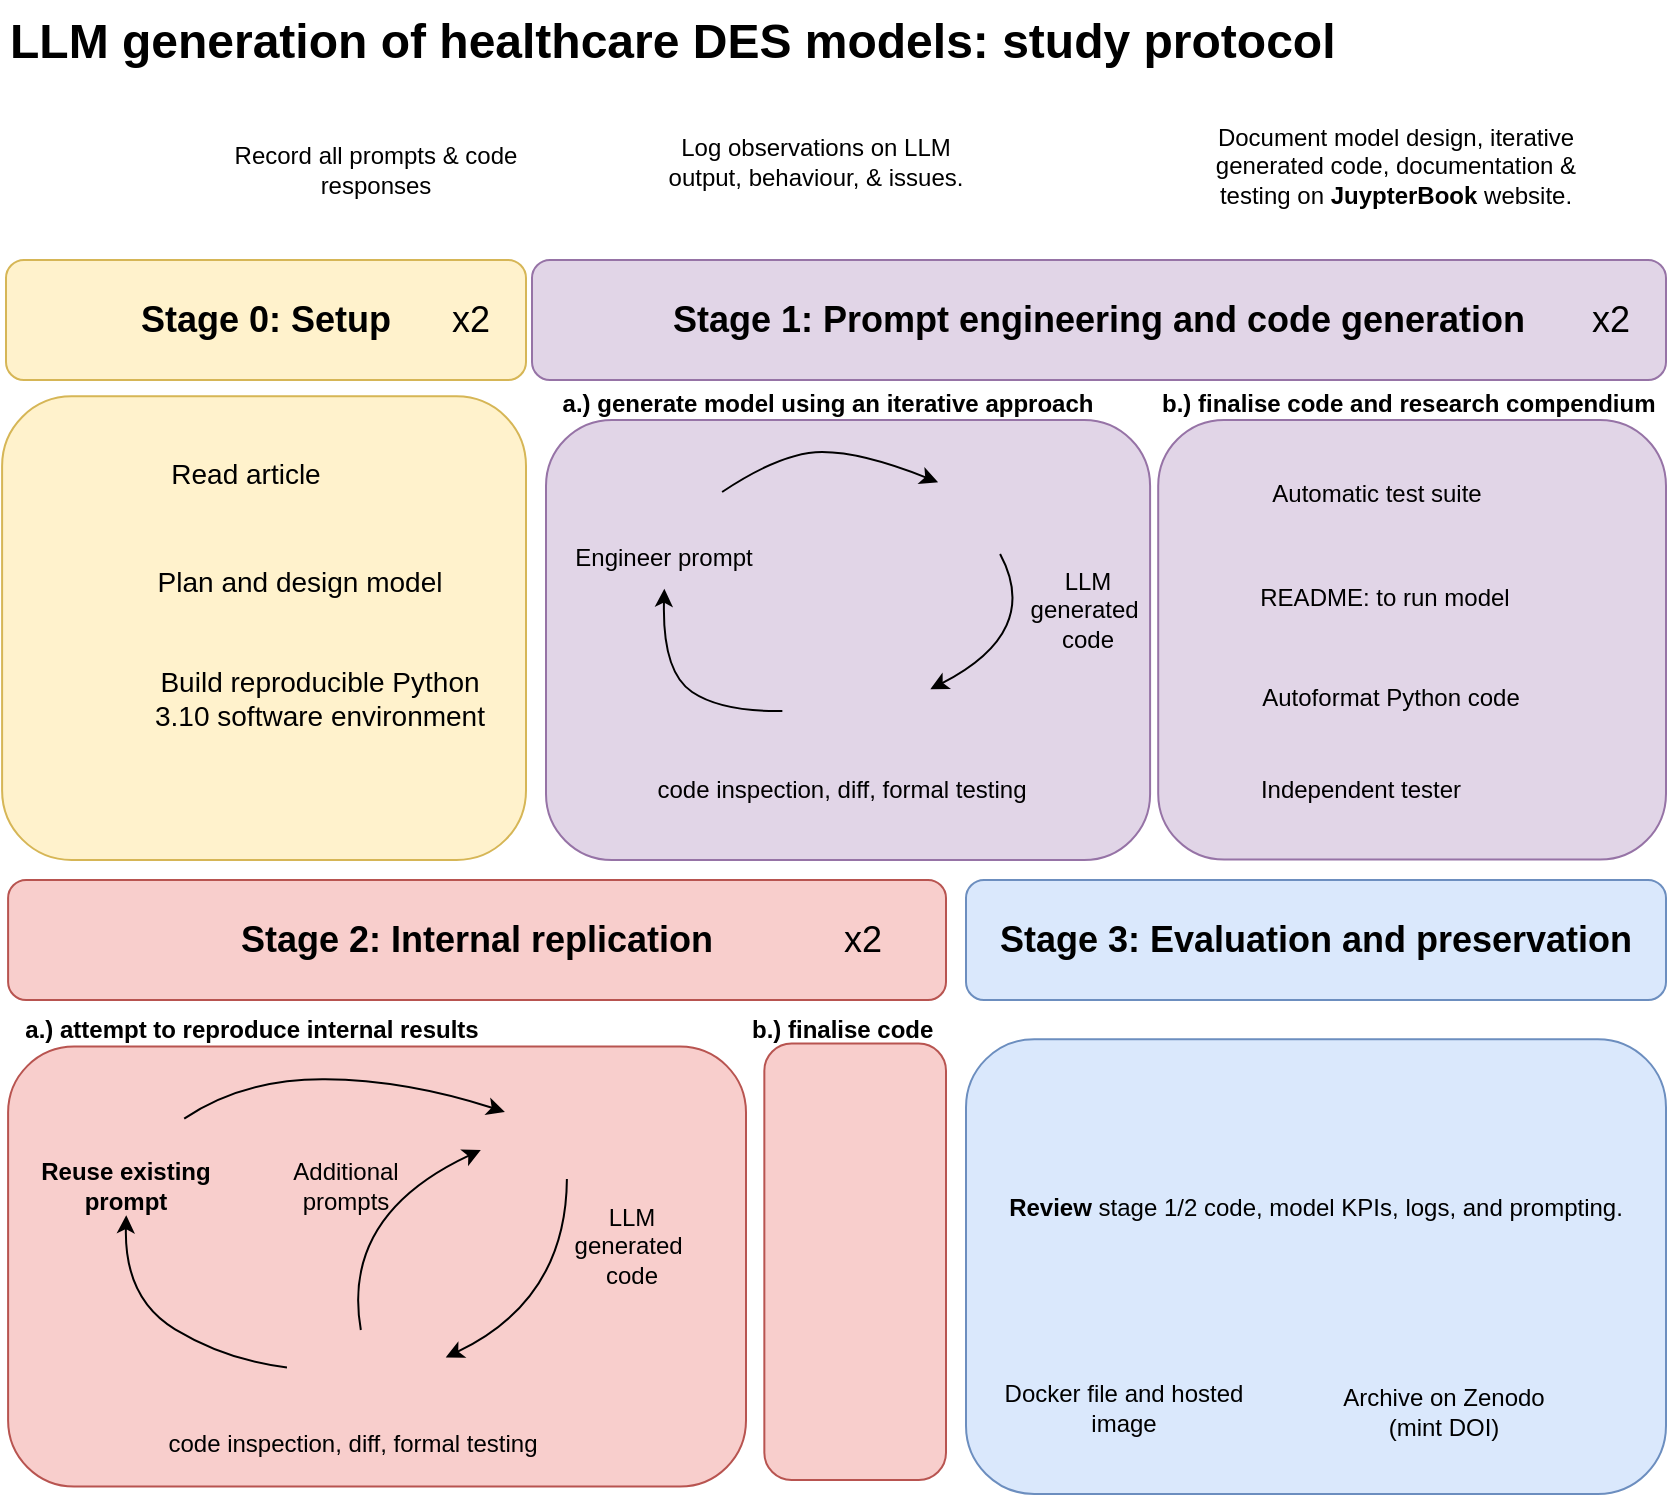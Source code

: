 <mxfile version="24.6.4" type="device">
  <diagram name="Page-1" id="w8LWoz87fvtsjzKu688Y">
    <mxGraphModel dx="2481" dy="1309" grid="1" gridSize="10" guides="1" tooltips="1" connect="1" arrows="1" fold="1" page="1" pageScale="1" pageWidth="1169" pageHeight="827" math="0" shadow="0">
      <root>
        <mxCell id="0" />
        <mxCell id="1" parent="0" />
        <mxCell id="XfSGeymA4cakWY5rj-nf-69" value="" style="rounded=1;whiteSpace=wrap;html=1;fillColor=#e1d5e7;strokeColor=#9673a6;" vertex="1" parent="1">
          <mxGeometry x="706.1" y="330" width="253.9" height="219.78" as="geometry" />
        </mxCell>
        <mxCell id="XfSGeymA4cakWY5rj-nf-13" value="" style="rounded=1;whiteSpace=wrap;html=1;fillColor=#fff2cc;strokeColor=#d6b656;" vertex="1" parent="1">
          <mxGeometry x="128.05" y="318.18" width="261.95" height="231.82" as="geometry" />
        </mxCell>
        <mxCell id="XfSGeymA4cakWY5rj-nf-1" value="&lt;h1 style=&quot;margin-top: 0px;&quot;&gt;LLM generation of healthcare DES models: study protocol&lt;br&gt;&lt;/h1&gt;" style="text;html=1;whiteSpace=wrap;overflow=hidden;rounded=0;" vertex="1" parent="1">
          <mxGeometry x="130" y="120" width="820" height="40" as="geometry" />
        </mxCell>
        <mxCell id="XfSGeymA4cakWY5rj-nf-2" value="&lt;font style=&quot;font-size: 18px;&quot;&gt;&lt;b&gt;Stage 0: Setup &lt;/b&gt;&lt;/font&gt;" style="rounded=1;whiteSpace=wrap;html=1;fillColor=#fff2cc;strokeColor=#d6b656;" vertex="1" parent="1">
          <mxGeometry x="130" y="250" width="260" height="60" as="geometry" />
        </mxCell>
        <mxCell id="XfSGeymA4cakWY5rj-nf-4" value="" style="shape=image;verticalLabelPosition=bottom;labelBackgroundColor=default;verticalAlign=top;aspect=fixed;imageAspect=0;image=https://uxwing.com/wp-content/themes/uxwing/download/arts-graphic-shapes/designer-artist-icon.png;" vertex="1" parent="1">
          <mxGeometry x="138" y="382.28" width="52" height="46.72" as="geometry" />
        </mxCell>
        <mxCell id="XfSGeymA4cakWY5rj-nf-10" value="" style="shape=image;verticalLabelPosition=bottom;labelBackgroundColor=default;verticalAlign=top;aspect=fixed;imageAspect=0;image=https://uxwing.com/wp-content/themes/uxwing/download/clothes-and-accessories/spectacles-icon.png;" vertex="1" parent="1">
          <mxGeometry x="138" y="338.56" width="52" height="33.32" as="geometry" />
        </mxCell>
        <mxCell id="XfSGeymA4cakWY5rj-nf-11" value="&lt;font style=&quot;font-size: 14px;&quot;&gt;Read article&lt;/font&gt;" style="text;html=1;align=center;verticalAlign=middle;whiteSpace=wrap;rounded=0;" vertex="1" parent="1">
          <mxGeometry x="200" y="341.88" width="100" height="30" as="geometry" />
        </mxCell>
        <mxCell id="XfSGeymA4cakWY5rj-nf-12" value="&lt;font style=&quot;font-size: 14px;&quot;&gt;Plan and design model&lt;/font&gt;" style="text;html=1;align=center;verticalAlign=middle;whiteSpace=wrap;rounded=0;" vertex="1" parent="1">
          <mxGeometry x="187.42" y="396.2" width="180" height="30" as="geometry" />
        </mxCell>
        <mxCell id="XfSGeymA4cakWY5rj-nf-20" value="" style="group" vertex="1" connectable="0" parent="1">
          <mxGeometry x="340" y="256.72" width="48.05" height="46.55" as="geometry" />
        </mxCell>
        <mxCell id="XfSGeymA4cakWY5rj-nf-18" value="" style="shape=image;verticalLabelPosition=bottom;labelBackgroundColor=default;verticalAlign=top;aspect=fixed;imageAspect=0;image=https://uxwing.com/wp-content/themes/uxwing/download/arrow-direction/forward-restore-icon.png;" vertex="1" parent="XfSGeymA4cakWY5rj-nf-20">
          <mxGeometry width="48.05" height="46.55" as="geometry" />
        </mxCell>
        <mxCell id="XfSGeymA4cakWY5rj-nf-19" value="&lt;div align=&quot;left&quot;&gt;&lt;font style=&quot;font-size: 18px;&quot;&gt;x2&lt;/font&gt;&lt;/div&gt;" style="text;html=1;align=left;verticalAlign=middle;whiteSpace=wrap;rounded=0;" vertex="1" parent="XfSGeymA4cakWY5rj-nf-20">
          <mxGeometry x="11" y="8.28" width="30" height="30" as="geometry" />
        </mxCell>
        <mxCell id="XfSGeymA4cakWY5rj-nf-21" value="&lt;font style=&quot;font-size: 18px;&quot;&gt;&lt;b&gt;Stage 1: Prompt engineering and code generation &lt;/b&gt;&lt;/font&gt;" style="rounded=1;whiteSpace=wrap;html=1;fillColor=#e1d5e7;strokeColor=#9673a6;" vertex="1" parent="1">
          <mxGeometry x="393" y="250" width="567" height="60" as="geometry" />
        </mxCell>
        <mxCell id="XfSGeymA4cakWY5rj-nf-22" value="" style="rounded=1;whiteSpace=wrap;html=1;fillColor=#e1d5e7;strokeColor=#9673a6;" vertex="1" parent="1">
          <mxGeometry x="400" y="330" width="302.05" height="220" as="geometry" />
        </mxCell>
        <mxCell id="XfSGeymA4cakWY5rj-nf-24" value="&lt;font style=&quot;font-size: 18px;&quot;&gt;&lt;b&gt;Stage 2: Internal replication &lt;/b&gt;&lt;/font&gt;" style="rounded=1;whiteSpace=wrap;html=1;fillColor=#f8cecc;strokeColor=#b85450;" vertex="1" parent="1">
          <mxGeometry x="131.05" y="560" width="468.95" height="60" as="geometry" />
        </mxCell>
        <mxCell id="XfSGeymA4cakWY5rj-nf-26" value="" style="shape=image;verticalLabelPosition=bottom;labelBackgroundColor=default;verticalAlign=top;aspect=fixed;imageAspect=0;image=https://uxwing.com/wp-content/themes/uxwing/download/editing-user-action/edit-list-icon.png;" vertex="1" parent="1">
          <mxGeometry x="130" y="180" width="44.88" height="51.52" as="geometry" />
        </mxCell>
        <mxCell id="XfSGeymA4cakWY5rj-nf-28" value="Record all prompts &amp;amp; code responses " style="text;html=1;align=center;verticalAlign=middle;whiteSpace=wrap;rounded=0;" vertex="1" parent="1">
          <mxGeometry x="240" y="180" width="150" height="50" as="geometry" />
        </mxCell>
        <mxCell id="XfSGeymA4cakWY5rj-nf-30" value="" style="shape=image;verticalLabelPosition=bottom;labelBackgroundColor=default;verticalAlign=top;aspect=fixed;imageAspect=0;image=https://uxwing.com/wp-content/themes/uxwing/download/file-and-folder-type/diary-icon.png;" vertex="1" parent="1">
          <mxGeometry x="420" y="180" width="34.13" height="45.5" as="geometry" />
        </mxCell>
        <mxCell id="XfSGeymA4cakWY5rj-nf-31" value="Log observations on LLM output, behaviour, &amp;amp; issues." style="text;html=1;align=center;verticalAlign=middle;whiteSpace=wrap;rounded=0;" vertex="1" parent="1">
          <mxGeometry x="460" y="175.5" width="150" height="50" as="geometry" />
        </mxCell>
        <mxCell id="XfSGeymA4cakWY5rj-nf-32" value="" style="shape=image;verticalLabelPosition=bottom;labelBackgroundColor=default;verticalAlign=top;aspect=fixed;imageAspect=0;image=https://uxwing.com/wp-content/themes/uxwing/download/banking-finance/computer-report-icon.png;" vertex="1" parent="1">
          <mxGeometry x="652" y="179.2" width="62" height="51.59" as="geometry" />
        </mxCell>
        <mxCell id="XfSGeymA4cakWY5rj-nf-33" value="Document model design, iterative generated code, documentation &amp;amp; testing on &lt;b&gt;JuypterBook&lt;/b&gt; website." style="text;html=1;align=center;verticalAlign=middle;whiteSpace=wrap;rounded=0;" vertex="1" parent="1">
          <mxGeometry x="720" y="177.75" width="210" height="50" as="geometry" />
        </mxCell>
        <mxCell id="XfSGeymA4cakWY5rj-nf-35" value="&lt;b&gt;a.) generate model using an iterative approach&lt;br&gt;&lt;/b&gt;" style="text;html=1;align=center;verticalAlign=middle;whiteSpace=wrap;rounded=0;" vertex="1" parent="1">
          <mxGeometry x="402" y="306.55" width="278" height="30" as="geometry" />
        </mxCell>
        <mxCell id="XfSGeymA4cakWY5rj-nf-37" value="" style="shape=image;verticalLabelPosition=bottom;labelBackgroundColor=default;verticalAlign=top;aspect=fixed;imageAspect=0;image=https://uxwing.com/wp-content/themes/uxwing/download/logistics-shipping-delivery/boxes-icon.png;" vertex="1" parent="1">
          <mxGeometry x="138.0" y="444" width="49.42" height="50" as="geometry" />
        </mxCell>
        <mxCell id="XfSGeymA4cakWY5rj-nf-38" value="&lt;font style=&quot;font-size: 14px;&quot;&gt;Build reproducible Python 3.10 software environment&lt;/font&gt;" style="text;html=1;align=center;verticalAlign=middle;whiteSpace=wrap;rounded=0;" vertex="1" parent="1">
          <mxGeometry x="197.42" y="453.93" width="180" height="30" as="geometry" />
        </mxCell>
        <mxCell id="XfSGeymA4cakWY5rj-nf-40" value="&lt;div&gt;Automatic test suite&lt;/div&gt;" style="text;html=1;align=center;verticalAlign=middle;whiteSpace=wrap;rounded=0;" vertex="1" parent="1">
          <mxGeometry x="756.1" y="352.29" width="118.5" height="30" as="geometry" />
        </mxCell>
        <mxCell id="XfSGeymA4cakWY5rj-nf-41" value="" style="shape=image;verticalLabelPosition=bottom;labelBackgroundColor=default;verticalAlign=top;aspect=fixed;imageAspect=0;image=https://uxwing.com/wp-content/themes/uxwing/download/internet-network-technology/robot-line-icon.png;" vertex="1" parent="1">
          <mxGeometry x="596.05" y="350.02" width="62" height="46.98" as="geometry" />
        </mxCell>
        <mxCell id="XfSGeymA4cakWY5rj-nf-43" value="" style="shape=image;verticalLabelPosition=bottom;labelBackgroundColor=default;verticalAlign=top;aspect=fixed;imageAspect=0;image=https://uxwing.com/wp-content/themes/uxwing/download/medical-science-lab/laboratory-microscope-icon.png;" vertex="1" parent="1">
          <mxGeometry x="562.3" y="456" width="29.88" height="32.41" as="geometry" />
        </mxCell>
        <mxCell id="XfSGeymA4cakWY5rj-nf-44" value="" style="shape=image;verticalLabelPosition=bottom;labelBackgroundColor=default;verticalAlign=top;aspect=fixed;imageAspect=0;image=https://uxwing.com/wp-content/themes/uxwing/download/file-and-folder-type/audit-report-survey-icon.png;" vertex="1" parent="1">
          <mxGeometry x="518.18" y="454.3" width="33.88" height="41.7" as="geometry" />
        </mxCell>
        <mxCell id="XfSGeymA4cakWY5rj-nf-45" value="" style="shape=image;verticalLabelPosition=bottom;labelBackgroundColor=default;verticalAlign=top;aspect=fixed;imageAspect=0;image=https://uxwing.com/wp-content/themes/uxwing/download/tools-equipment-construction/settings-line-icon.png;" vertex="1" parent="1">
          <mxGeometry x="712.13" y="350.28" width="46.1" height="36.01" as="geometry" />
        </mxCell>
        <mxCell id="XfSGeymA4cakWY5rj-nf-58" value="" style="endArrow=classic;html=1;rounded=0;curved=1;" edge="1" parent="1" target="XfSGeymA4cakWY5rj-nf-41">
          <mxGeometry width="50" height="50" relative="1" as="geometry">
            <mxPoint x="488.05" y="366" as="sourcePoint" />
            <mxPoint x="542.18" y="329.81" as="targetPoint" />
            <Array as="points">
              <mxPoint x="518.05" y="346" />
              <mxPoint x="558.05" y="346" />
            </Array>
          </mxGeometry>
        </mxCell>
        <mxCell id="XfSGeymA4cakWY5rj-nf-60" value="&lt;div&gt;Engineer prompt&lt;/div&gt;" style="text;html=1;align=center;verticalAlign=middle;whiteSpace=wrap;rounded=0;" vertex="1" parent="1">
          <mxGeometry x="409.17" y="384.34" width="100" height="30" as="geometry" />
        </mxCell>
        <mxCell id="XfSGeymA4cakWY5rj-nf-61" value="" style="shape=image;verticalLabelPosition=bottom;labelBackgroundColor=default;verticalAlign=top;aspect=fixed;imageAspect=0;image=https://uxwing.com/wp-content/themes/uxwing/download/editing-user-action/edit-list-icon.png;" vertex="1" parent="1">
          <mxGeometry x="441.45" y="349.02" width="33.21" height="38.12" as="geometry" />
        </mxCell>
        <mxCell id="XfSGeymA4cakWY5rj-nf-62" value="" style="endArrow=classic;html=1;rounded=0;curved=1;exitX=0.5;exitY=1;exitDx=0;exitDy=0;" edge="1" parent="1" source="XfSGeymA4cakWY5rj-nf-41" target="XfSGeymA4cakWY5rj-nf-43">
          <mxGeometry width="50" height="50" relative="1" as="geometry">
            <mxPoint x="632.05" y="395.94" as="sourcePoint" />
            <mxPoint x="740.05" y="391.94" as="targetPoint" />
            <Array as="points">
              <mxPoint x="648.05" y="436" />
            </Array>
          </mxGeometry>
        </mxCell>
        <mxCell id="XfSGeymA4cakWY5rj-nf-63" value="&lt;div&gt;LLM&lt;br&gt;&lt;/div&gt;&lt;div&gt;generated&amp;nbsp;&lt;/div&gt;&lt;div&gt;code&lt;/div&gt;" style="text;html=1;align=center;verticalAlign=middle;whiteSpace=wrap;rounded=0;" vertex="1" parent="1">
          <mxGeometry x="621.05" y="410.0" width="100" height="30" as="geometry" />
        </mxCell>
        <mxCell id="XfSGeymA4cakWY5rj-nf-65" value="code inspection, diff, formal testing" style="text;html=1;align=center;verticalAlign=middle;whiteSpace=wrap;rounded=0;" vertex="1" parent="1">
          <mxGeometry x="454.13" y="499.78" width="188.05" height="30" as="geometry" />
        </mxCell>
        <mxCell id="XfSGeymA4cakWY5rj-nf-68" value="" style="endArrow=classic;html=1;rounded=0;curved=1;entryX=0.5;entryY=1;entryDx=0;entryDy=0;" edge="1" parent="1" source="XfSGeymA4cakWY5rj-nf-44" target="XfSGeymA4cakWY5rj-nf-60">
          <mxGeometry width="50" height="50" relative="1" as="geometry">
            <mxPoint x="473.17" y="456" as="sourcePoint" />
            <mxPoint x="424.17" y="519" as="targetPoint" />
            <Array as="points">
              <mxPoint x="488.05" y="476" />
              <mxPoint x="458.05" y="456" />
            </Array>
          </mxGeometry>
        </mxCell>
        <mxCell id="XfSGeymA4cakWY5rj-nf-70" value="&lt;b&gt;b.) finalise code and research compendium&lt;br&gt;&lt;/b&gt;" style="text;html=1;align=left;verticalAlign=middle;whiteSpace=wrap;rounded=0;" vertex="1" parent="1">
          <mxGeometry x="706.1" y="306.55" width="250" height="30" as="geometry" />
        </mxCell>
        <mxCell id="XfSGeymA4cakWY5rj-nf-71" value="" style="group" vertex="1" connectable="0" parent="1">
          <mxGeometry x="910" y="256.72" width="48.05" height="46.55" as="geometry" />
        </mxCell>
        <mxCell id="XfSGeymA4cakWY5rj-nf-72" value="" style="shape=image;verticalLabelPosition=bottom;labelBackgroundColor=default;verticalAlign=top;aspect=fixed;imageAspect=0;image=https://uxwing.com/wp-content/themes/uxwing/download/arrow-direction/forward-restore-icon.png;" vertex="1" parent="XfSGeymA4cakWY5rj-nf-71">
          <mxGeometry width="48.05" height="46.55" as="geometry" />
        </mxCell>
        <mxCell id="XfSGeymA4cakWY5rj-nf-73" value="&lt;div align=&quot;left&quot;&gt;&lt;font style=&quot;font-size: 18px;&quot;&gt;x2&lt;/font&gt;&lt;/div&gt;" style="text;html=1;align=left;verticalAlign=middle;whiteSpace=wrap;rounded=0;" vertex="1" parent="XfSGeymA4cakWY5rj-nf-71">
          <mxGeometry x="11" y="8.28" width="30" height="30" as="geometry" />
        </mxCell>
        <mxCell id="XfSGeymA4cakWY5rj-nf-74" value="" style="shape=image;verticalLabelPosition=bottom;labelBackgroundColor=default;verticalAlign=top;aspect=fixed;imageAspect=0;image=https://uxwing.com/wp-content/themes/uxwing/download/file-and-folder-type/diary-icon.png;" vertex="1" parent="1">
          <mxGeometry x="718.11" y="396.2" width="34.13" height="45.5" as="geometry" />
        </mxCell>
        <mxCell id="XfSGeymA4cakWY5rj-nf-75" value="README: to run model" style="text;html=1;align=center;verticalAlign=middle;whiteSpace=wrap;rounded=0;" vertex="1" parent="1">
          <mxGeometry x="752.7" y="403.96" width="133.4" height="30" as="geometry" />
        </mxCell>
        <mxCell id="XfSGeymA4cakWY5rj-nf-76" value="" style="shape=image;verticalLabelPosition=bottom;labelBackgroundColor=default;verticalAlign=top;aspect=fixed;imageAspect=0;image=https://uxwing.com/wp-content/themes/uxwing/download/household-and-furniture/housekeeping-icon.png;" vertex="1" parent="1">
          <mxGeometry x="718.11" y="449.78" width="42.13" height="40" as="geometry" />
        </mxCell>
        <mxCell id="XfSGeymA4cakWY5rj-nf-77" value="Autoformat Python code" style="text;html=1;align=center;verticalAlign=middle;whiteSpace=wrap;rounded=0;" vertex="1" parent="1">
          <mxGeometry x="756.1" y="453.93" width="133.4" height="30" as="geometry" />
        </mxCell>
        <mxCell id="XfSGeymA4cakWY5rj-nf-79" value="" style="shape=image;verticalLabelPosition=bottom;labelBackgroundColor=default;verticalAlign=top;aspect=fixed;imageAspect=0;image=https://uxwing.com/wp-content/themes/uxwing/download/medical-science-lab/laboratory-microscope-icon.png;" vertex="1" parent="1">
          <mxGeometry x="719.63" y="494.78" width="39.1" height="42.41" as="geometry" />
        </mxCell>
        <mxCell id="XfSGeymA4cakWY5rj-nf-80" value="Independent tester" style="text;html=1;align=center;verticalAlign=middle;whiteSpace=wrap;rounded=0;" vertex="1" parent="1">
          <mxGeometry x="741.2" y="499.78" width="133.4" height="30" as="geometry" />
        </mxCell>
        <mxCell id="XfSGeymA4cakWY5rj-nf-87" value="" style="group" vertex="1" connectable="0" parent="1">
          <mxGeometry x="536" y="566.72" width="48.05" height="46.55" as="geometry" />
        </mxCell>
        <mxCell id="XfSGeymA4cakWY5rj-nf-88" value="" style="shape=image;verticalLabelPosition=bottom;labelBackgroundColor=default;verticalAlign=top;aspect=fixed;imageAspect=0;image=https://uxwing.com/wp-content/themes/uxwing/download/arrow-direction/forward-restore-icon.png;" vertex="1" parent="XfSGeymA4cakWY5rj-nf-87">
          <mxGeometry width="48.05" height="46.55" as="geometry" />
        </mxCell>
        <mxCell id="XfSGeymA4cakWY5rj-nf-89" value="&lt;div align=&quot;left&quot;&gt;&lt;font style=&quot;font-size: 18px;&quot;&gt;x2&lt;/font&gt;&lt;/div&gt;" style="text;html=1;align=left;verticalAlign=middle;whiteSpace=wrap;rounded=0;" vertex="1" parent="XfSGeymA4cakWY5rj-nf-87">
          <mxGeometry x="11" y="8.28" width="30" height="30" as="geometry" />
        </mxCell>
        <mxCell id="XfSGeymA4cakWY5rj-nf-94" value="" style="rounded=1;whiteSpace=wrap;html=1;fillColor=#f8cecc;strokeColor=#b85450;" vertex="1" parent="1">
          <mxGeometry x="509.17" y="641.73" width="90.83" height="218.27" as="geometry" />
        </mxCell>
        <mxCell id="XfSGeymA4cakWY5rj-nf-95" value="" style="rounded=1;whiteSpace=wrap;html=1;fillColor=#f8cecc;strokeColor=#b85450;" vertex="1" parent="1">
          <mxGeometry x="131.05" y="643.28" width="368.95" height="220" as="geometry" />
        </mxCell>
        <mxCell id="XfSGeymA4cakWY5rj-nf-97" value="" style="shape=image;verticalLabelPosition=bottom;labelBackgroundColor=default;verticalAlign=top;aspect=fixed;imageAspect=0;image=https://uxwing.com/wp-content/themes/uxwing/download/internet-network-technology/robot-line-icon.png;" vertex="1" parent="1">
          <mxGeometry x="379.45" y="662.5" width="62" height="46.98" as="geometry" />
        </mxCell>
        <mxCell id="XfSGeymA4cakWY5rj-nf-98" value="" style="shape=image;verticalLabelPosition=bottom;labelBackgroundColor=default;verticalAlign=top;aspect=fixed;imageAspect=0;image=https://uxwing.com/wp-content/themes/uxwing/download/medical-science-lab/laboratory-microscope-icon.png;" vertex="1" parent="1">
          <mxGeometry x="320.0" y="789.64" width="29.88" height="32.41" as="geometry" />
        </mxCell>
        <mxCell id="XfSGeymA4cakWY5rj-nf-99" value="" style="shape=image;verticalLabelPosition=bottom;labelBackgroundColor=default;verticalAlign=top;aspect=fixed;imageAspect=0;image=https://uxwing.com/wp-content/themes/uxwing/download/file-and-folder-type/audit-report-survey-icon.png;" vertex="1" parent="1">
          <mxGeometry x="270.48" y="785.0" width="33.88" height="41.7" as="geometry" />
        </mxCell>
        <mxCell id="XfSGeymA4cakWY5rj-nf-100" value="" style="shape=image;verticalLabelPosition=bottom;labelBackgroundColor=default;verticalAlign=top;aspect=fixed;imageAspect=0;image=https://uxwing.com/wp-content/themes/uxwing/download/tools-equipment-construction/settings-line-icon.png;" vertex="1" parent="1">
          <mxGeometry x="531.54" y="650.0" width="46.1" height="36.01" as="geometry" />
        </mxCell>
        <mxCell id="XfSGeymA4cakWY5rj-nf-101" value="" style="endArrow=classic;html=1;rounded=0;curved=1;" edge="1" parent="1" target="XfSGeymA4cakWY5rj-nf-97">
          <mxGeometry width="50" height="50" relative="1" as="geometry">
            <mxPoint x="219.1" y="679.28" as="sourcePoint" />
            <mxPoint x="273.23" y="643.09" as="targetPoint" />
            <Array as="points">
              <mxPoint x="249.1" y="659.28" />
              <mxPoint x="330" y="660" />
            </Array>
          </mxGeometry>
        </mxCell>
        <mxCell id="XfSGeymA4cakWY5rj-nf-102" value="&lt;b&gt;Reuse existing prompt&lt;/b&gt;" style="text;html=1;align=center;verticalAlign=middle;whiteSpace=wrap;rounded=0;" vertex="1" parent="1">
          <mxGeometry x="140.22" y="697.62" width="99.78" height="30" as="geometry" />
        </mxCell>
        <mxCell id="XfSGeymA4cakWY5rj-nf-103" value="" style="shape=image;verticalLabelPosition=bottom;labelBackgroundColor=default;verticalAlign=top;aspect=fixed;imageAspect=0;image=https://uxwing.com/wp-content/themes/uxwing/download/editing-user-action/edit-list-icon.png;" vertex="1" parent="1">
          <mxGeometry x="172.5" y="662.3" width="33.21" height="38.12" as="geometry" />
        </mxCell>
        <mxCell id="XfSGeymA4cakWY5rj-nf-104" value="" style="endArrow=classic;html=1;rounded=0;curved=1;exitX=0.5;exitY=1;exitDx=0;exitDy=0;" edge="1" parent="1" source="XfSGeymA4cakWY5rj-nf-97" target="XfSGeymA4cakWY5rj-nf-98">
          <mxGeometry width="50" height="50" relative="1" as="geometry">
            <mxPoint x="363.1" y="709.22" as="sourcePoint" />
            <mxPoint x="471.1" y="705.22" as="targetPoint" />
            <Array as="points">
              <mxPoint x="410" y="770" />
            </Array>
          </mxGeometry>
        </mxCell>
        <mxCell id="XfSGeymA4cakWY5rj-nf-105" value="&lt;div&gt;LLM&lt;br&gt;&lt;/div&gt;&lt;div&gt;generated&amp;nbsp;&lt;/div&gt;&lt;div&gt;code&lt;/div&gt;" style="text;html=1;align=center;verticalAlign=middle;whiteSpace=wrap;rounded=0;" vertex="1" parent="1">
          <mxGeometry x="393.0" y="727.62" width="100" height="30" as="geometry" />
        </mxCell>
        <mxCell id="XfSGeymA4cakWY5rj-nf-106" value="code inspection, diff, formal testing" style="text;html=1;align=center;verticalAlign=middle;whiteSpace=wrap;rounded=0;" vertex="1" parent="1">
          <mxGeometry x="207.42" y="827" width="192.58" height="30" as="geometry" />
        </mxCell>
        <mxCell id="XfSGeymA4cakWY5rj-nf-107" value="" style="endArrow=classic;html=1;rounded=0;curved=1;entryX=0.5;entryY=1;entryDx=0;entryDy=0;" edge="1" parent="1" source="XfSGeymA4cakWY5rj-nf-99" target="XfSGeymA4cakWY5rj-nf-102">
          <mxGeometry width="50" height="50" relative="1" as="geometry">
            <mxPoint x="204.22" y="769.28" as="sourcePoint" />
            <mxPoint x="155.22" y="832.28" as="targetPoint" />
            <Array as="points">
              <mxPoint x="240" y="800" />
              <mxPoint x="189.1" y="769.28" />
            </Array>
          </mxGeometry>
        </mxCell>
        <mxCell id="XfSGeymA4cakWY5rj-nf-108" value="" style="shape=image;verticalLabelPosition=bottom;labelBackgroundColor=default;verticalAlign=top;aspect=fixed;imageAspect=0;image=https://uxwing.com/wp-content/themes/uxwing/download/file-and-folder-type/diary-icon.png;" vertex="1" parent="1">
          <mxGeometry x="537.52" y="697.62" width="34.13" height="45.5" as="geometry" />
        </mxCell>
        <mxCell id="XfSGeymA4cakWY5rj-nf-110" value="" style="shape=image;verticalLabelPosition=bottom;labelBackgroundColor=default;verticalAlign=top;aspect=fixed;imageAspect=0;image=https://uxwing.com/wp-content/themes/uxwing/download/household-and-furniture/housekeeping-icon.png;" vertex="1" parent="1">
          <mxGeometry x="536.0" y="757.62" width="42.13" height="40" as="geometry" />
        </mxCell>
        <mxCell id="XfSGeymA4cakWY5rj-nf-112" value="" style="shape=image;verticalLabelPosition=bottom;labelBackgroundColor=default;verticalAlign=top;aspect=fixed;imageAspect=0;image=https://uxwing.com/wp-content/themes/uxwing/download/medical-science-lab/laboratory-microscope-icon.png;" vertex="1" parent="1">
          <mxGeometry x="537.52" y="800.0" width="39.1" height="42.41" as="geometry" />
        </mxCell>
        <mxCell id="XfSGeymA4cakWY5rj-nf-114" value="&lt;b&gt;a.) attempt to reproduce internal results&lt;/b&gt;" style="text;html=1;align=center;verticalAlign=middle;whiteSpace=wrap;rounded=0;" vertex="1" parent="1">
          <mxGeometry x="128" y="620" width="250" height="30" as="geometry" />
        </mxCell>
        <mxCell id="XfSGeymA4cakWY5rj-nf-122" value="" style="endArrow=classic;html=1;rounded=0;curved=1;exitX=0.5;exitY=1;exitDx=0;exitDy=0;" edge="1" parent="1">
          <mxGeometry width="50" height="50" relative="1" as="geometry">
            <mxPoint x="307.42" y="785" as="sourcePoint" />
            <mxPoint x="367.42" y="695" as="targetPoint" />
            <Array as="points">
              <mxPoint x="297.42" y="727.76" />
            </Array>
          </mxGeometry>
        </mxCell>
        <mxCell id="XfSGeymA4cakWY5rj-nf-123" value="Additional prompts" style="text;html=1;align=center;verticalAlign=middle;whiteSpace=wrap;rounded=0;" vertex="1" parent="1">
          <mxGeometry x="249.88" y="697.62" width="100" height="30" as="geometry" />
        </mxCell>
        <mxCell id="XfSGeymA4cakWY5rj-nf-125" value="&lt;b&gt;b.) finalise code&lt;br&gt;&lt;/b&gt;" style="text;html=1;align=left;verticalAlign=middle;whiteSpace=wrap;rounded=0;" vertex="1" parent="1">
          <mxGeometry x="501.02" y="620" width="100" height="30" as="geometry" />
        </mxCell>
        <mxCell id="XfSGeymA4cakWY5rj-nf-126" value="&lt;font style=&quot;font-size: 18px;&quot;&gt;&lt;b&gt;Stage 3: Evaluation and preservation &lt;/b&gt;&lt;/font&gt;" style="rounded=1;whiteSpace=wrap;html=1;fillColor=#dae8fc;strokeColor=#6c8ebf;" vertex="1" parent="1">
          <mxGeometry x="610" y="560" width="350" height="60" as="geometry" />
        </mxCell>
        <mxCell id="XfSGeymA4cakWY5rj-nf-131" value="" style="rounded=1;whiteSpace=wrap;html=1;fillColor=#dae8fc;strokeColor=#6c8ebf;" vertex="1" parent="1">
          <mxGeometry x="610" y="639.59" width="350" height="227.38" as="geometry" />
        </mxCell>
        <mxCell id="XfSGeymA4cakWY5rj-nf-132" value="" style="shape=image;verticalLabelPosition=bottom;labelBackgroundColor=default;verticalAlign=top;aspect=fixed;imageAspect=0;image=https://uxwing.com/wp-content/themes/uxwing/download/web-app-development/coding-icon.png;" vertex="1" parent="1">
          <mxGeometry x="627.85" y="660.42" width="53.61" height="40" as="geometry" />
        </mxCell>
        <mxCell id="XfSGeymA4cakWY5rj-nf-133" value="" style="shape=image;verticalLabelPosition=bottom;labelBackgroundColor=default;verticalAlign=top;aspect=fixed;imageAspect=0;image=https://uxwing.com/wp-content/themes/uxwing/download/file-and-folder-type/diary-icon.png;" vertex="1" parent="1">
          <mxGeometry x="807.94" y="654.92" width="34.13" height="45.5" as="geometry" />
        </mxCell>
        <mxCell id="XfSGeymA4cakWY5rj-nf-134" value="" style="shape=image;verticalLabelPosition=bottom;labelBackgroundColor=default;verticalAlign=top;aspect=fixed;imageAspect=0;image=https://uxwing.com/wp-content/themes/uxwing/download/editing-user-action/edit-list-icon.png;" vertex="1" parent="1">
          <mxGeometry x="886.1" y="657.25" width="33.21" height="38.12" as="geometry" />
        </mxCell>
        <mxCell id="XfSGeymA4cakWY5rj-nf-135" value="&lt;b&gt;Review &lt;/b&gt;stage 1/2 code, model KPIs, logs, and prompting. " style="text;html=1;align=center;verticalAlign=middle;whiteSpace=wrap;rounded=0;" vertex="1" parent="1">
          <mxGeometry x="610" y="709.48" width="350" height="30" as="geometry" />
        </mxCell>
        <mxCell id="XfSGeymA4cakWY5rj-nf-137" value="" style="shape=image;verticalLabelPosition=bottom;labelBackgroundColor=default;verticalAlign=top;aspect=fixed;imageAspect=0;image=https://uxwing.com/wp-content/themes/uxwing/download/business-professional-services/column-chart-icon.png;" vertex="1" parent="1">
          <mxGeometry x="713.93" y="657.25" width="50" height="43.17" as="geometry" />
        </mxCell>
        <mxCell id="XfSGeymA4cakWY5rj-nf-138" value="" style="shape=image;verticalLabelPosition=bottom;labelBackgroundColor=default;verticalAlign=top;aspect=fixed;imageAspect=0;image=https://uxwing.com/wp-content/themes/uxwing/download/communication-chat-call/archive-line-icon.png;" vertex="1" parent="1">
          <mxGeometry x="823.4" y="751.55" width="51.2" height="46.06" as="geometry" />
        </mxCell>
        <mxCell id="XfSGeymA4cakWY5rj-nf-139" value="" style="shape=image;verticalLabelPosition=bottom;labelBackgroundColor=default;verticalAlign=top;aspect=fixed;imageAspect=0;image=https://uxwing.com/wp-content/themes/uxwing/download/domain-hosting/cloud-data-download-icon.png;" vertex="1" parent="1">
          <mxGeometry x="656.05" y="743.12" width="62" height="54.49" as="geometry" />
        </mxCell>
        <mxCell id="XfSGeymA4cakWY5rj-nf-142" value="Docker file and hosted image" style="text;html=1;align=center;verticalAlign=middle;whiteSpace=wrap;rounded=0;" vertex="1" parent="1">
          <mxGeometry x="627.85" y="807.89" width="122.15" height="32.11" as="geometry" />
        </mxCell>
        <mxCell id="XfSGeymA4cakWY5rj-nf-143" value="Archive on Zenodo (mint DOI)" style="text;html=1;align=center;verticalAlign=middle;whiteSpace=wrap;rounded=0;" vertex="1" parent="1">
          <mxGeometry x="787.85" y="810.3" width="122.15" height="32.11" as="geometry" />
        </mxCell>
        <mxCell id="XfSGeymA4cakWY5rj-nf-145" value="" style="shape=image;verticalLabelPosition=bottom;labelBackgroundColor=default;verticalAlign=top;aspect=fixed;imageAspect=0;image=https://uxwing.com/wp-content/themes/uxwing/download/internet-network-technology/robot-line-icon.png;" vertex="1" parent="1">
          <mxGeometry x="178" y="179.2" width="62" height="46.98" as="geometry" />
        </mxCell>
        <mxCell id="XfSGeymA4cakWY5rj-nf-146" value="" style="shape=image;verticalLabelPosition=bottom;labelBackgroundColor=default;verticalAlign=top;aspect=fixed;imageAspect=0;image=https://uxwing.com/wp-content/themes/uxwing/download/communication-chat-call/speech-bubble-line-icon.png;" vertex="1" parent="1">
          <mxGeometry x="213.88" y="160.0" width="36" height="39.56" as="geometry" />
        </mxCell>
        <mxCell id="XfSGeymA4cakWY5rj-nf-147" value="" style="shape=image;verticalLabelPosition=bottom;labelBackgroundColor=default;verticalAlign=top;aspect=fixed;imageAspect=0;image=https://uxwing.com/wp-content/themes/uxwing/download/communication-chat-call/speech-bubble-line-icon.png;" vertex="1" parent="1">
          <mxGeometry x="645.46" y="332.32" width="36" height="39.56" as="geometry" />
        </mxCell>
        <mxCell id="XfSGeymA4cakWY5rj-nf-148" value="" style="shape=image;verticalLabelPosition=bottom;labelBackgroundColor=default;verticalAlign=top;aspect=fixed;imageAspect=0;image=https://uxwing.com/wp-content/themes/uxwing/download/communication-chat-call/speech-bubble-line-icon.png;" vertex="1" parent="1">
          <mxGeometry x="425" y="646.45" width="36" height="39.56" as="geometry" />
        </mxCell>
      </root>
    </mxGraphModel>
  </diagram>
</mxfile>
